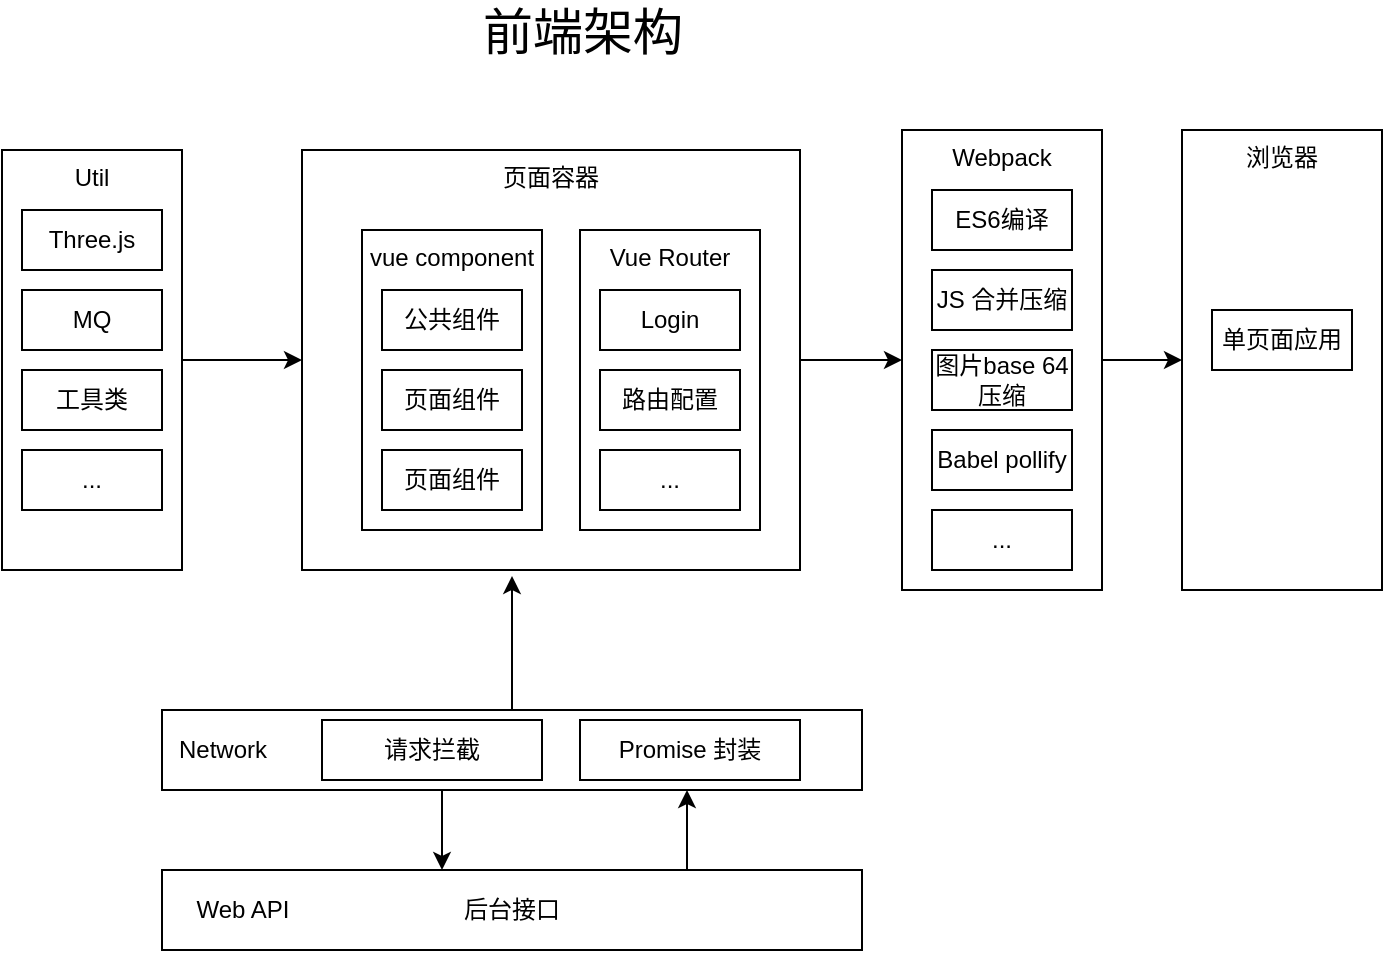 <mxfile version="13.0.8" type="github"><diagram id="SpfOu5OmLMODuI05Ra0_" name="Page-1"><mxGraphModel dx="946" dy="494" grid="1" gridSize="10" guides="1" tooltips="1" connect="1" arrows="1" fold="1" page="1" pageScale="1" pageWidth="827" pageHeight="1169" math="0" shadow="0"><root><mxCell id="0"/><mxCell id="1" parent="0"/><mxCell id="mjqY0MReuEW_eGkyhiYv-14" style="edgeStyle=orthogonalEdgeStyle;rounded=0;orthogonalLoop=1;jettySize=auto;html=1;exitX=0.75;exitY=0;exitDx=0;exitDy=0;entryX=0.75;entryY=1;entryDx=0;entryDy=0;" edge="1" parent="1" source="mjqY0MReuEW_eGkyhiYv-4" target="mjqY0MReuEW_eGkyhiYv-5"><mxGeometry relative="1" as="geometry"/></mxCell><mxCell id="mjqY0MReuEW_eGkyhiYv-4" value="后台接口" style="rounded=0;whiteSpace=wrap;html=1;" vertex="1" parent="1"><mxGeometry x="150" y="1080" width="350" height="40" as="geometry"/></mxCell><mxCell id="mjqY0MReuEW_eGkyhiYv-26" style="edgeStyle=orthogonalEdgeStyle;rounded=0;orthogonalLoop=1;jettySize=auto;html=1;exitX=0.5;exitY=1;exitDx=0;exitDy=0;" edge="1" parent="1" source="mjqY0MReuEW_eGkyhiYv-5"><mxGeometry relative="1" as="geometry"><mxPoint x="290" y="1080" as="targetPoint"/><Array as="points"><mxPoint x="290" y="1040"/><mxPoint x="290" y="1080"/></Array></mxGeometry></mxCell><mxCell id="mjqY0MReuEW_eGkyhiYv-51" style="edgeStyle=orthogonalEdgeStyle;rounded=0;orthogonalLoop=1;jettySize=auto;html=1;" edge="1" parent="1" source="mjqY0MReuEW_eGkyhiYv-5"><mxGeometry relative="1" as="geometry"><mxPoint x="325" y="933" as="targetPoint"/><Array as="points"><mxPoint x="325" y="933"/></Array></mxGeometry></mxCell><mxCell id="mjqY0MReuEW_eGkyhiYv-5" value="" style="rounded=0;whiteSpace=wrap;html=1;" vertex="1" parent="1"><mxGeometry x="150" y="1000" width="350" height="40" as="geometry"/></mxCell><mxCell id="mjqY0MReuEW_eGkyhiYv-9" value="Network" style="text;html=1;align=center;verticalAlign=middle;resizable=0;points=[];autosize=1;" vertex="1" parent="1"><mxGeometry x="150" y="1010" width="60" height="20" as="geometry"/></mxCell><mxCell id="mjqY0MReuEW_eGkyhiYv-15" value="请求拦截" style="rounded=0;whiteSpace=wrap;html=1;" vertex="1" parent="1"><mxGeometry x="230" y="1005" width="110" height="30" as="geometry"/></mxCell><mxCell id="mjqY0MReuEW_eGkyhiYv-16" value="Promise 封装" style="rounded=0;whiteSpace=wrap;html=1;" vertex="1" parent="1"><mxGeometry x="359" y="1005" width="110" height="30" as="geometry"/></mxCell><mxCell id="mjqY0MReuEW_eGkyhiYv-17" value="Web API" style="text;html=1;align=center;verticalAlign=middle;resizable=0;points=[];autosize=1;" vertex="1" parent="1"><mxGeometry x="160" y="1090" width="60" height="20" as="geometry"/></mxCell><mxCell id="mjqY0MReuEW_eGkyhiYv-52" style="edgeStyle=orthogonalEdgeStyle;rounded=0;orthogonalLoop=1;jettySize=auto;html=1;exitX=1;exitY=0.5;exitDx=0;exitDy=0;" edge="1" parent="1" source="mjqY0MReuEW_eGkyhiYv-19" target="mjqY0MReuEW_eGkyhiYv-53"><mxGeometry relative="1" as="geometry"><mxPoint x="520" y="825" as="targetPoint"/></mxGeometry></mxCell><mxCell id="mjqY0MReuEW_eGkyhiYv-19" value="页面容器" style="rounded=0;whiteSpace=wrap;html=1;verticalAlign=top;" vertex="1" parent="1"><mxGeometry x="220" y="720" width="249" height="210" as="geometry"/></mxCell><mxCell id="mjqY0MReuEW_eGkyhiYv-25" style="edgeStyle=orthogonalEdgeStyle;rounded=0;orthogonalLoop=1;jettySize=auto;html=1;exitX=1;exitY=0.5;exitDx=0;exitDy=0;entryX=0;entryY=0.5;entryDx=0;entryDy=0;" edge="1" parent="1" source="mjqY0MReuEW_eGkyhiYv-23" target="mjqY0MReuEW_eGkyhiYv-19"><mxGeometry relative="1" as="geometry"/></mxCell><mxCell id="mjqY0MReuEW_eGkyhiYv-23" value="Util" style="rounded=0;whiteSpace=wrap;html=1;verticalAlign=top;" vertex="1" parent="1"><mxGeometry x="70" y="720" width="90" height="210" as="geometry"/></mxCell><mxCell id="mjqY0MReuEW_eGkyhiYv-33" value="vue component" style="rounded=0;whiteSpace=wrap;html=1;verticalAlign=top;" vertex="1" parent="1"><mxGeometry x="250" y="760" width="90" height="150" as="geometry"/></mxCell><mxCell id="mjqY0MReuEW_eGkyhiYv-35" value="Vue Router" style="rounded=0;whiteSpace=wrap;html=1;verticalAlign=top;" vertex="1" parent="1"><mxGeometry x="359" y="760" width="90" height="150" as="geometry"/></mxCell><mxCell id="mjqY0MReuEW_eGkyhiYv-36" value="公共组件" style="rounded=0;whiteSpace=wrap;html=1;" vertex="1" parent="1"><mxGeometry x="260" y="790" width="70" height="30" as="geometry"/></mxCell><mxCell id="mjqY0MReuEW_eGkyhiYv-37" value="页面组件" style="rounded=0;whiteSpace=wrap;html=1;" vertex="1" parent="1"><mxGeometry x="260" y="870" width="70" height="30" as="geometry"/></mxCell><mxCell id="mjqY0MReuEW_eGkyhiYv-38" value="页面组件" style="rounded=0;whiteSpace=wrap;html=1;" vertex="1" parent="1"><mxGeometry x="260" y="830" width="70" height="30" as="geometry"/></mxCell><mxCell id="mjqY0MReuEW_eGkyhiYv-39" value="Login" style="rounded=0;whiteSpace=wrap;html=1;" vertex="1" parent="1"><mxGeometry x="369" y="790" width="70" height="30" as="geometry"/></mxCell><mxCell id="mjqY0MReuEW_eGkyhiYv-42" value="路由配置" style="rounded=0;whiteSpace=wrap;html=1;" vertex="1" parent="1"><mxGeometry x="369" y="830" width="70" height="30" as="geometry"/></mxCell><mxCell id="mjqY0MReuEW_eGkyhiYv-43" value="Three.js" style="rounded=0;whiteSpace=wrap;html=1;" vertex="1" parent="1"><mxGeometry x="80" y="750" width="70" height="30" as="geometry"/></mxCell><mxCell id="mjqY0MReuEW_eGkyhiYv-44" value="MQ" style="rounded=0;whiteSpace=wrap;html=1;" vertex="1" parent="1"><mxGeometry x="80" y="790" width="70" height="30" as="geometry"/></mxCell><mxCell id="mjqY0MReuEW_eGkyhiYv-47" value="工具类" style="rounded=0;whiteSpace=wrap;html=1;" vertex="1" parent="1"><mxGeometry x="80" y="830" width="70" height="30" as="geometry"/></mxCell><mxCell id="mjqY0MReuEW_eGkyhiYv-48" value="..." style="rounded=0;whiteSpace=wrap;html=1;" vertex="1" parent="1"><mxGeometry x="80" y="870" width="70" height="30" as="geometry"/></mxCell><mxCell id="mjqY0MReuEW_eGkyhiYv-61" style="edgeStyle=orthogonalEdgeStyle;rounded=0;orthogonalLoop=1;jettySize=auto;html=1;exitX=1;exitY=0.5;exitDx=0;exitDy=0;entryX=0;entryY=0.5;entryDx=0;entryDy=0;" edge="1" parent="1" source="mjqY0MReuEW_eGkyhiYv-53" target="mjqY0MReuEW_eGkyhiYv-60"><mxGeometry relative="1" as="geometry"/></mxCell><mxCell id="mjqY0MReuEW_eGkyhiYv-53" value="Webpack" style="rounded=0;whiteSpace=wrap;html=1;verticalAlign=top;" vertex="1" parent="1"><mxGeometry x="520" y="710" width="100" height="230" as="geometry"/></mxCell><mxCell id="mjqY0MReuEW_eGkyhiYv-55" value="ES6编译" style="rounded=0;whiteSpace=wrap;html=1;" vertex="1" parent="1"><mxGeometry x="535" y="740" width="70" height="30" as="geometry"/></mxCell><mxCell id="mjqY0MReuEW_eGkyhiYv-56" value="JS 合并压缩" style="rounded=0;whiteSpace=wrap;html=1;" vertex="1" parent="1"><mxGeometry x="535" y="780" width="70" height="30" as="geometry"/></mxCell><mxCell id="mjqY0MReuEW_eGkyhiYv-57" value="图片base 64 压缩" style="rounded=0;whiteSpace=wrap;html=1;" vertex="1" parent="1"><mxGeometry x="535" y="820" width="70" height="30" as="geometry"/></mxCell><mxCell id="mjqY0MReuEW_eGkyhiYv-58" value="Babel pollify" style="rounded=0;whiteSpace=wrap;html=1;" vertex="1" parent="1"><mxGeometry x="535" y="860" width="70" height="30" as="geometry"/></mxCell><mxCell id="mjqY0MReuEW_eGkyhiYv-59" value="..." style="rounded=0;whiteSpace=wrap;html=1;" vertex="1" parent="1"><mxGeometry x="535" y="900" width="70" height="30" as="geometry"/></mxCell><mxCell id="mjqY0MReuEW_eGkyhiYv-60" value="浏览器" style="rounded=0;whiteSpace=wrap;html=1;verticalAlign=top;" vertex="1" parent="1"><mxGeometry x="660" y="710" width="100" height="230" as="geometry"/></mxCell><mxCell id="mjqY0MReuEW_eGkyhiYv-62" value="单页面应用" style="rounded=0;whiteSpace=wrap;html=1;" vertex="1" parent="1"><mxGeometry x="675" y="800" width="70" height="30" as="geometry"/></mxCell><mxCell id="mjqY0MReuEW_eGkyhiYv-63" value="..." style="rounded=0;whiteSpace=wrap;html=1;" vertex="1" parent="1"><mxGeometry x="369" y="870" width="70" height="30" as="geometry"/></mxCell><mxCell id="mjqY0MReuEW_eGkyhiYv-64" value="&lt;font style=&quot;font-size: 25px&quot;&gt;前端架构&lt;/font&gt;" style="text;html=1;align=center;verticalAlign=middle;resizable=0;points=[];autosize=1;" vertex="1" parent="1"><mxGeometry x="300" y="650" width="120" height="20" as="geometry"/></mxCell></root></mxGraphModel></diagram></mxfile>